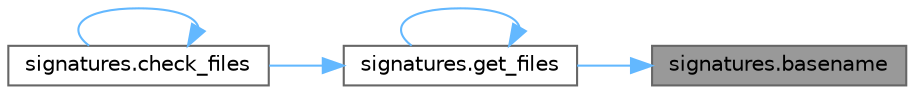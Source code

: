 digraph "signatures.basename"
{
 // LATEX_PDF_SIZE
  bgcolor="transparent";
  edge [fontname=Helvetica,fontsize=10,labelfontname=Helvetica,labelfontsize=10];
  node [fontname=Helvetica,fontsize=10,shape=box,height=0.2,width=0.4];
  rankdir="RL";
  Node1 [label="signatures.basename",height=0.2,width=0.4,color="gray40", fillcolor="grey60", style="filled", fontcolor="black",tooltip=" "];
  Node1 -> Node2 [dir="back",color="steelblue1",style="solid"];
  Node2 [label="signatures.get_files",height=0.2,width=0.4,color="grey40", fillcolor="white", style="filled",URL="$df/d53/namespacesignatures.html#a0d525125a2817ec07f771f290ad59d5d",tooltip=" "];
  Node2 -> Node3 [dir="back",color="steelblue1",style="solid"];
  Node3 [label="signatures.check_files",height=0.2,width=0.4,color="grey40", fillcolor="white", style="filled",URL="$df/d53/namespacesignatures.html#a30b1f5dad23a1ffd7e22dd3e312ffa95",tooltip=" "];
  Node3 -> Node3 [dir="back",color="steelblue1",style="solid"];
  Node2 -> Node2 [dir="back",color="steelblue1",style="solid"];
}
